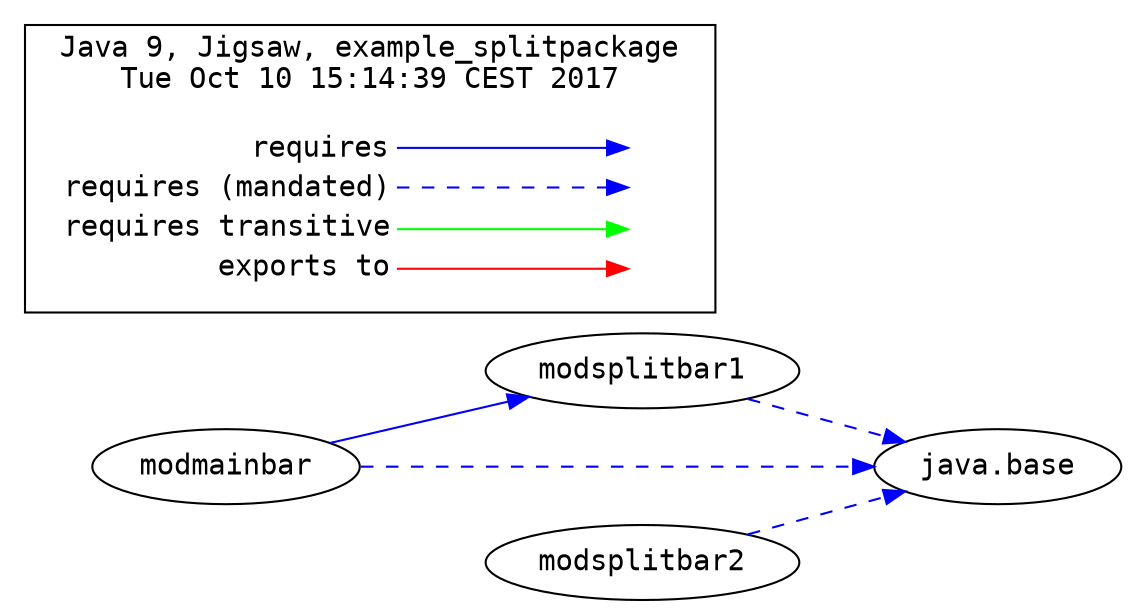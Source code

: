 # Created by depvis.JigsawDepVisualizer on Tue Oct 10 15:14:38 CEST 2017
digraph Java9_Dependency_Visualizer {
modsplitbar1[fontname="Consolas",shape="ellipse",label="modsplitbar1"];
java_base[fontname="Consolas",shape="ellipse",label="java.base"];
modmainbar[fontname="Consolas",shape="ellipse",label="modmainbar"];
modsplitbar2[fontname="Consolas",shape="ellipse",label="modsplitbar2"];
modsplitbar1 -> java_base[color="#0000ff",fontname="Consolas",fontcolor="#0000ff",style="dashed",weight="16"]
modmainbar -> modsplitbar1[color="#0000ff",fontname="Consolas",fontcolor="#0000ff",weight="8"]
modmainbar -> java_base[color="#0000ff",fontname="Consolas",fontcolor="#0000ff",style="dashed",weight="16"]
modsplitbar2 -> java_base[color="#0000ff",fontname="Consolas",fontcolor="#0000ff",style="dashed",weight="16"]
rankdir=LR
node [shape=plaintext]
subgraph cluster_01 { 
  label = "Java 9, Jigsaw, example_splitpackage
Tue Oct 10 15:14:39 CEST 2017"
  fontname="Consolas"
  key [label=<<table border="0" cellpadding="2" cellspacing="0" cellborder="0">
    <tr><td align="right" port="i1">requires</td></tr>
    <tr><td align="right" port="i2">requires (mandated)</td></tr>
    <tr><td align="right" port="i3">requires transitive</td></tr>
    <tr><td align="right" port="i4">exports to</td></tr>
    </table>>,fontname="Consolas"]
  key2 [label=<<table border="0" cellpadding="2" cellspacing="0" cellborder="0">
    <tr><td port="i1">&nbsp;</td></tr>
    <tr><td port="i2">&nbsp;</td></tr>
    <tr><td port="i3">&nbsp;</td></tr>
    <tr><td port="i4">&nbsp;</td></tr>
    </table>>,fontname="Consolas"]
  key:i1:e -> key2:i1:w [color=BLUE]
  key:i2:e -> key2:i2:w [color=BLUE, style=dashed]
  key:i3:e -> key2:i3:w [color=GREEN]
  key:i4:e -> key2:i4:w [color=RED]
}
}
